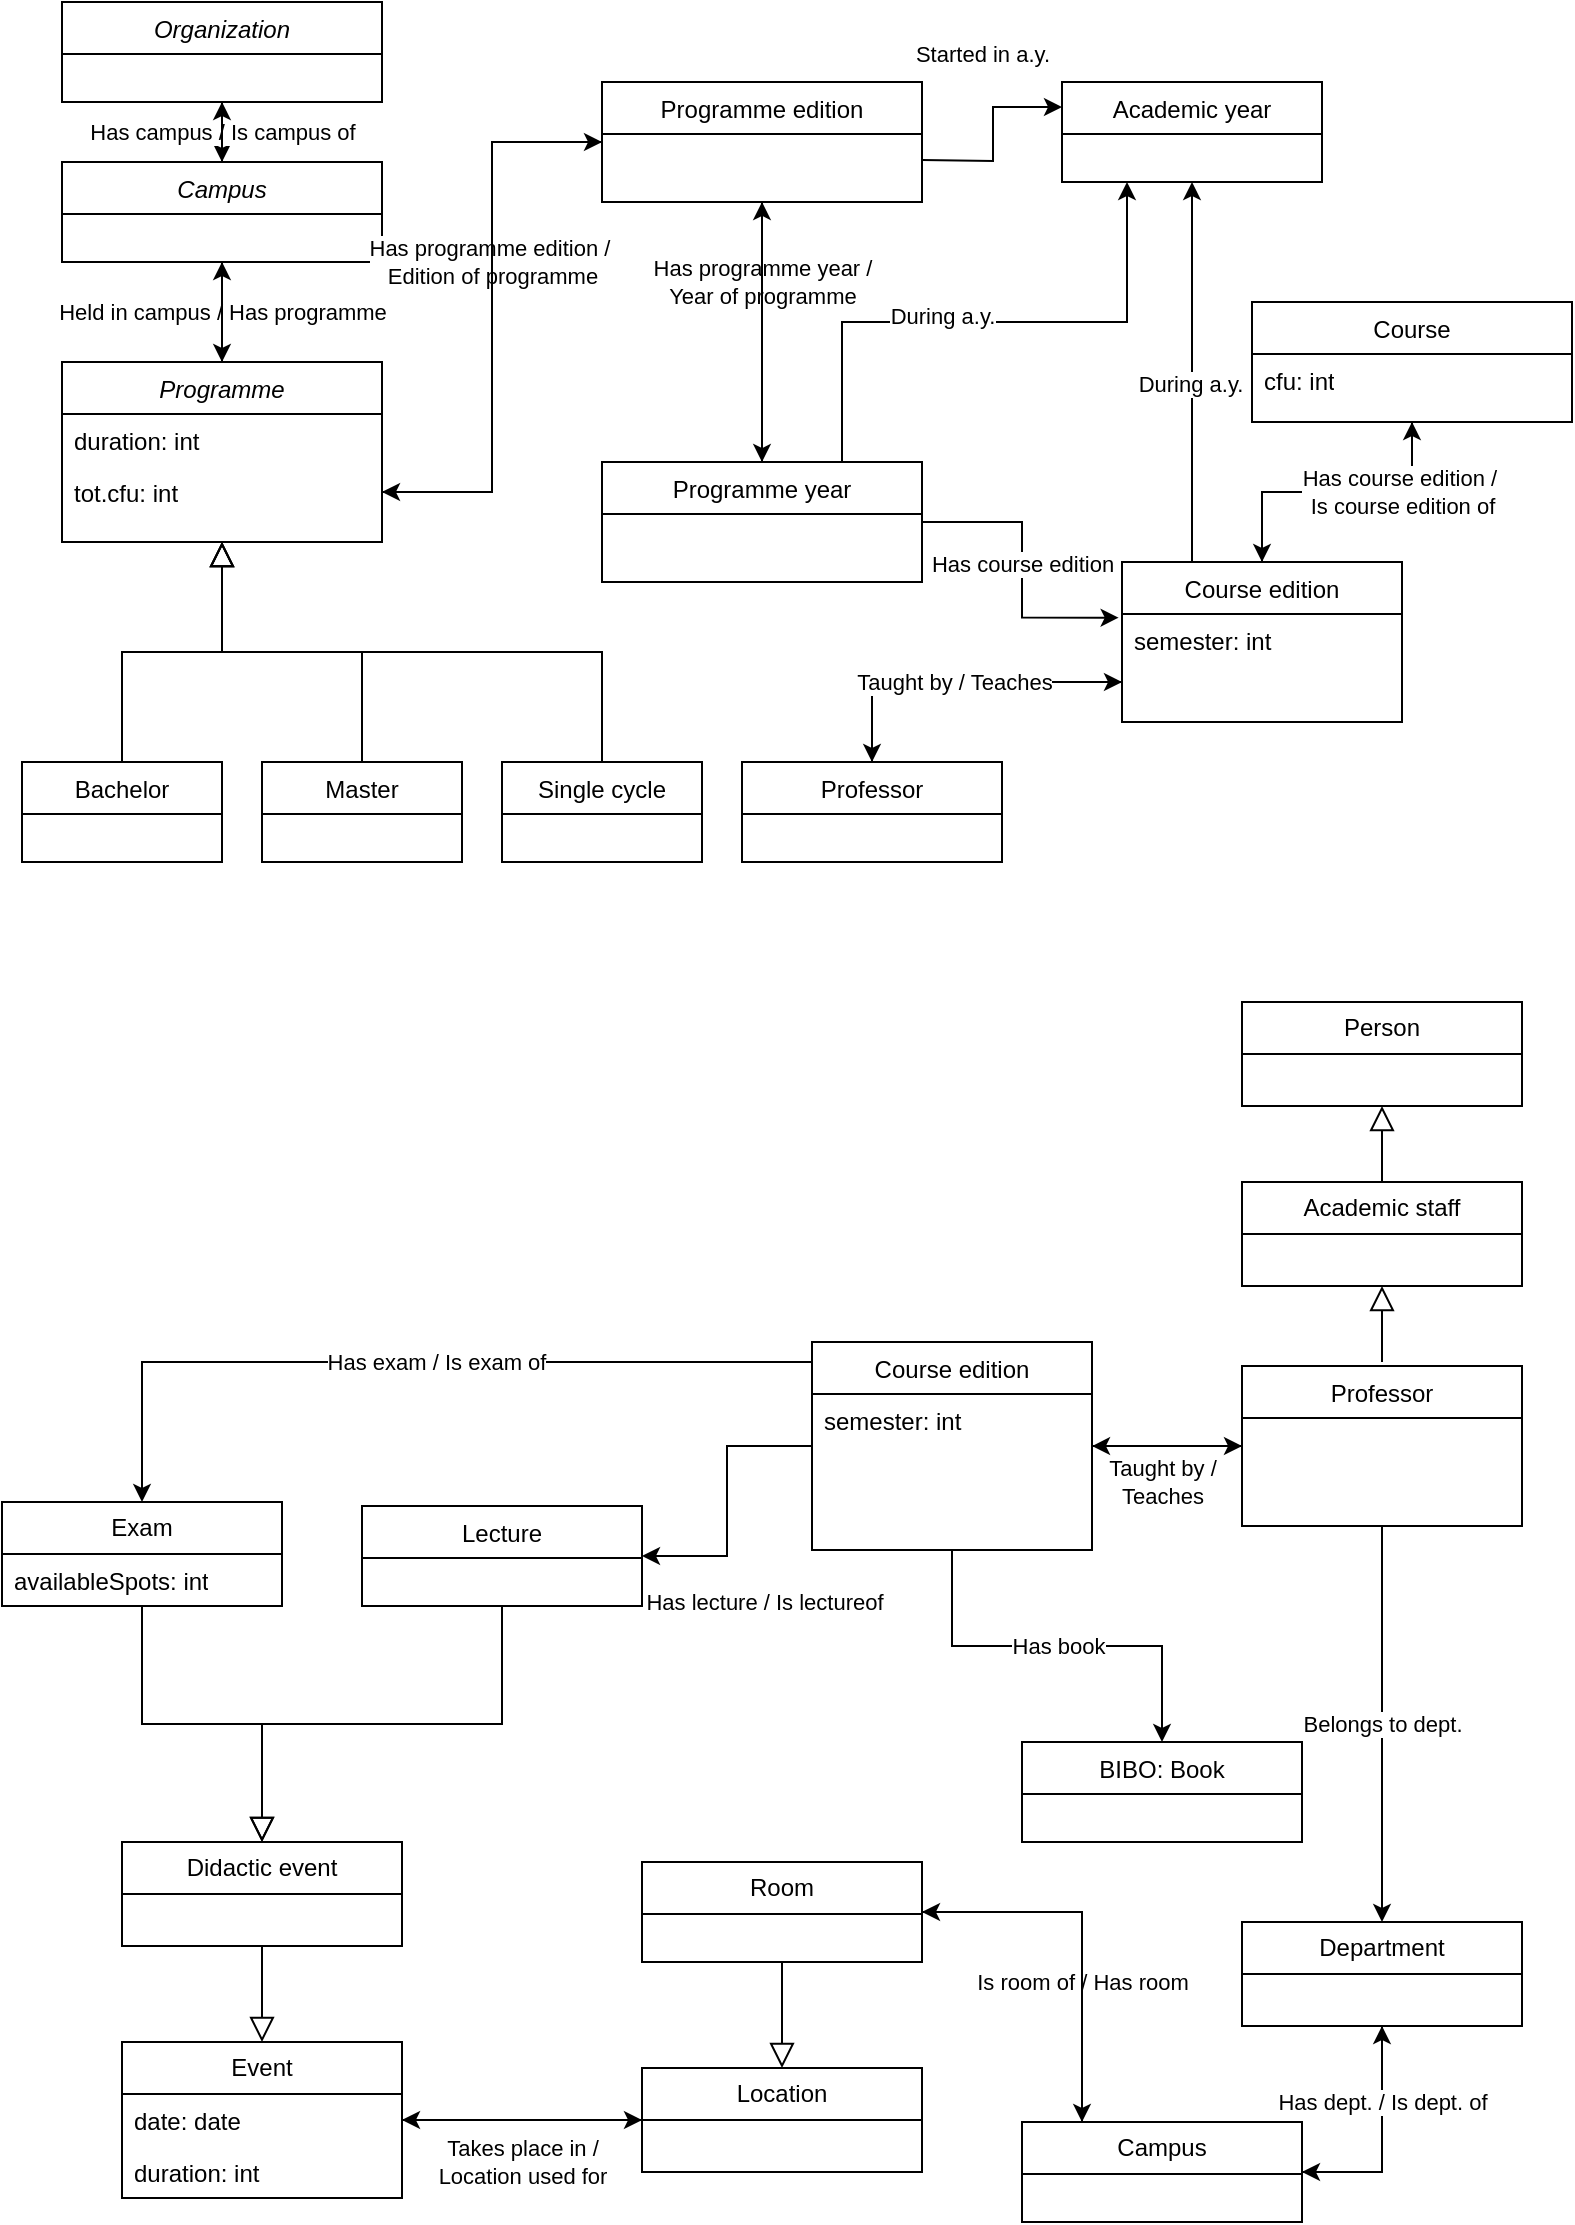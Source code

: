 <mxfile version="21.6.1" type="device">
  <diagram id="C5RBs43oDa-KdzZeNtuy" name="Page-1">
    <mxGraphModel dx="1195" dy="703" grid="1" gridSize="10" guides="1" tooltips="1" connect="1" arrows="1" fold="1" page="1" pageScale="1" pageWidth="827" pageHeight="1169" math="0" shadow="0">
      <root>
        <mxCell id="WIyWlLk6GJQsqaUBKTNV-0" />
        <mxCell id="WIyWlLk6GJQsqaUBKTNV-1" parent="WIyWlLk6GJQsqaUBKTNV-0" />
        <mxCell id="c99zmzuJhxMTpb-uhjpO-42" value="Held in campus / Has programme" style="edgeStyle=orthogonalEdgeStyle;rounded=0;orthogonalLoop=1;jettySize=auto;html=1;exitX=0.5;exitY=0;exitDx=0;exitDy=0;entryX=0.5;entryY=1;entryDx=0;entryDy=0;" parent="WIyWlLk6GJQsqaUBKTNV-1" source="zkfFHV4jXpPFQw0GAbJ--0" target="c99zmzuJhxMTpb-uhjpO-10" edge="1">
          <mxGeometry relative="1" as="geometry" />
        </mxCell>
        <mxCell id="zkfFHV4jXpPFQw0GAbJ--0" value="Programme" style="swimlane;fontStyle=2;align=center;verticalAlign=top;childLayout=stackLayout;horizontal=1;startSize=26;horizontalStack=0;resizeParent=1;resizeLast=0;collapsible=1;marginBottom=0;rounded=0;shadow=0;strokeWidth=1;" parent="WIyWlLk6GJQsqaUBKTNV-1" vertex="1">
          <mxGeometry x="50" y="200" width="160" height="90" as="geometry">
            <mxRectangle x="230" y="140" width="160" height="26" as="alternateBounds" />
          </mxGeometry>
        </mxCell>
        <mxCell id="zkfFHV4jXpPFQw0GAbJ--1" value="duration: int" style="text;align=left;verticalAlign=top;spacingLeft=4;spacingRight=4;overflow=hidden;rotatable=0;points=[[0,0.5],[1,0.5]];portConstraint=eastwest;" parent="zkfFHV4jXpPFQw0GAbJ--0" vertex="1">
          <mxGeometry y="26" width="160" height="26" as="geometry" />
        </mxCell>
        <mxCell id="zkfFHV4jXpPFQw0GAbJ--2" value="tot.cfu: int" style="text;align=left;verticalAlign=top;spacingLeft=4;spacingRight=4;overflow=hidden;rotatable=0;points=[[0,0.5],[1,0.5]];portConstraint=eastwest;rounded=0;shadow=0;html=0;" parent="zkfFHV4jXpPFQw0GAbJ--0" vertex="1">
          <mxGeometry y="52" width="160" height="26" as="geometry" />
        </mxCell>
        <mxCell id="zkfFHV4jXpPFQw0GAbJ--6" value="Bachelor" style="swimlane;fontStyle=0;align=center;verticalAlign=top;childLayout=stackLayout;horizontal=1;startSize=26;horizontalStack=0;resizeParent=1;resizeLast=0;collapsible=1;marginBottom=0;rounded=0;shadow=0;strokeWidth=1;" parent="WIyWlLk6GJQsqaUBKTNV-1" vertex="1">
          <mxGeometry x="30" y="400" width="100" height="50" as="geometry">
            <mxRectangle x="130" y="380" width="160" height="26" as="alternateBounds" />
          </mxGeometry>
        </mxCell>
        <mxCell id="zkfFHV4jXpPFQw0GAbJ--12" value="" style="endArrow=block;endSize=10;endFill=0;shadow=0;strokeWidth=1;rounded=0;edgeStyle=elbowEdgeStyle;elbow=vertical;" parent="WIyWlLk6GJQsqaUBKTNV-1" source="zkfFHV4jXpPFQw0GAbJ--6" target="zkfFHV4jXpPFQw0GAbJ--0" edge="1">
          <mxGeometry width="160" relative="1" as="geometry">
            <mxPoint x="130" y="313" as="sourcePoint" />
            <mxPoint x="130" y="313" as="targetPoint" />
          </mxGeometry>
        </mxCell>
        <mxCell id="zkfFHV4jXpPFQw0GAbJ--13" value="Master" style="swimlane;fontStyle=0;align=center;verticalAlign=top;childLayout=stackLayout;horizontal=1;startSize=26;horizontalStack=0;resizeParent=1;resizeLast=0;collapsible=1;marginBottom=0;rounded=0;shadow=0;strokeWidth=1;" parent="WIyWlLk6GJQsqaUBKTNV-1" vertex="1">
          <mxGeometry x="150" y="400" width="100" height="50" as="geometry">
            <mxRectangle x="340" y="380" width="170" height="26" as="alternateBounds" />
          </mxGeometry>
        </mxCell>
        <mxCell id="zkfFHV4jXpPFQw0GAbJ--16" value="" style="endArrow=block;endSize=10;endFill=0;shadow=0;strokeWidth=1;rounded=0;edgeStyle=elbowEdgeStyle;elbow=vertical;" parent="WIyWlLk6GJQsqaUBKTNV-1" source="zkfFHV4jXpPFQw0GAbJ--13" target="zkfFHV4jXpPFQw0GAbJ--0" edge="1">
          <mxGeometry width="160" relative="1" as="geometry">
            <mxPoint x="140" y="483" as="sourcePoint" />
            <mxPoint x="240" y="381" as="targetPoint" />
          </mxGeometry>
        </mxCell>
        <mxCell id="c99zmzuJhxMTpb-uhjpO-16" value="Has programme year / &lt;br&gt;Year of programme" style="edgeStyle=orthogonalEdgeStyle;rounded=0;orthogonalLoop=1;jettySize=auto;html=1;" parent="WIyWlLk6GJQsqaUBKTNV-1" source="zkfFHV4jXpPFQw0GAbJ--17" target="c99zmzuJhxMTpb-uhjpO-15" edge="1">
          <mxGeometry x="-0.385" relative="1" as="geometry">
            <mxPoint as="offset" />
          </mxGeometry>
        </mxCell>
        <mxCell id="zkfFHV4jXpPFQw0GAbJ--17" value="Programme edition" style="swimlane;fontStyle=0;align=center;verticalAlign=top;childLayout=stackLayout;horizontal=1;startSize=26;horizontalStack=0;resizeParent=1;resizeLast=0;collapsible=1;marginBottom=0;rounded=0;shadow=0;strokeWidth=1;" parent="WIyWlLk6GJQsqaUBKTNV-1" vertex="1">
          <mxGeometry x="320" y="60" width="160" height="60" as="geometry">
            <mxRectangle x="550" y="140" width="160" height="26" as="alternateBounds" />
          </mxGeometry>
        </mxCell>
        <mxCell id="c99zmzuJhxMTpb-uhjpO-1" value="Single cycle" style="swimlane;fontStyle=0;align=center;verticalAlign=top;childLayout=stackLayout;horizontal=1;startSize=26;horizontalStack=0;resizeParent=1;resizeLast=0;collapsible=1;marginBottom=0;rounded=0;shadow=0;strokeWidth=1;" parent="WIyWlLk6GJQsqaUBKTNV-1" vertex="1">
          <mxGeometry x="270" y="400" width="100" height="50" as="geometry">
            <mxRectangle x="340" y="380" width="170" height="26" as="alternateBounds" />
          </mxGeometry>
        </mxCell>
        <mxCell id="c99zmzuJhxMTpb-uhjpO-3" value="" style="endArrow=block;endSize=10;endFill=0;shadow=0;strokeWidth=1;rounded=0;edgeStyle=elbowEdgeStyle;elbow=vertical;exitX=0.5;exitY=0;exitDx=0;exitDy=0;" parent="WIyWlLk6GJQsqaUBKTNV-1" source="c99zmzuJhxMTpb-uhjpO-1" target="zkfFHV4jXpPFQw0GAbJ--0" edge="1">
          <mxGeometry width="160" relative="1" as="geometry">
            <mxPoint x="70" y="480" as="sourcePoint" />
            <mxPoint x="240" y="378" as="targetPoint" />
          </mxGeometry>
        </mxCell>
        <mxCell id="c99zmzuJhxMTpb-uhjpO-11" value="Has campus /&amp;nbsp;Is campus of" style="edgeStyle=orthogonalEdgeStyle;rounded=0;orthogonalLoop=1;jettySize=auto;html=1;" parent="WIyWlLk6GJQsqaUBKTNV-1" source="c99zmzuJhxMTpb-uhjpO-4" target="c99zmzuJhxMTpb-uhjpO-10" edge="1">
          <mxGeometry relative="1" as="geometry" />
        </mxCell>
        <mxCell id="c99zmzuJhxMTpb-uhjpO-4" value="Organization" style="swimlane;fontStyle=2;align=center;verticalAlign=top;childLayout=stackLayout;horizontal=1;startSize=26;horizontalStack=0;resizeParent=1;resizeLast=0;collapsible=1;marginBottom=0;rounded=0;shadow=0;strokeWidth=1;" parent="WIyWlLk6GJQsqaUBKTNV-1" vertex="1">
          <mxGeometry x="50" y="20" width="160" height="50" as="geometry">
            <mxRectangle x="230" y="140" width="160" height="26" as="alternateBounds" />
          </mxGeometry>
        </mxCell>
        <mxCell id="5jkz7zyixTyrINg051yK-0" style="edgeStyle=orthogonalEdgeStyle;rounded=0;orthogonalLoop=1;jettySize=auto;html=1;exitX=0.5;exitY=1;exitDx=0;exitDy=0;entryX=0.5;entryY=0;entryDx=0;entryDy=0;" edge="1" parent="WIyWlLk6GJQsqaUBKTNV-1" source="c99zmzuJhxMTpb-uhjpO-10" target="zkfFHV4jXpPFQw0GAbJ--0">
          <mxGeometry relative="1" as="geometry" />
        </mxCell>
        <mxCell id="5jkz7zyixTyrINg051yK-1" style="edgeStyle=orthogonalEdgeStyle;rounded=0;orthogonalLoop=1;jettySize=auto;html=1;exitX=0.5;exitY=0;exitDx=0;exitDy=0;entryX=0.5;entryY=1;entryDx=0;entryDy=0;" edge="1" parent="WIyWlLk6GJQsqaUBKTNV-1" source="c99zmzuJhxMTpb-uhjpO-10" target="c99zmzuJhxMTpb-uhjpO-4">
          <mxGeometry relative="1" as="geometry" />
        </mxCell>
        <mxCell id="c99zmzuJhxMTpb-uhjpO-10" value="Campus" style="swimlane;fontStyle=2;align=center;verticalAlign=top;childLayout=stackLayout;horizontal=1;startSize=26;horizontalStack=0;resizeParent=1;resizeLast=0;collapsible=1;marginBottom=0;rounded=0;shadow=0;strokeWidth=1;" parent="WIyWlLk6GJQsqaUBKTNV-1" vertex="1">
          <mxGeometry x="50" y="100" width="160" height="50" as="geometry">
            <mxRectangle x="230" y="140" width="160" height="26" as="alternateBounds" />
          </mxGeometry>
        </mxCell>
        <mxCell id="c99zmzuJhxMTpb-uhjpO-14" value="Has programme edition /&amp;nbsp;&lt;br&gt;Edition of programme" style="edgeStyle=orthogonalEdgeStyle;rounded=0;orthogonalLoop=1;jettySize=auto;html=1;exitX=1;exitY=0.5;exitDx=0;exitDy=0;entryX=0;entryY=0.5;entryDx=0;entryDy=0;" parent="WIyWlLk6GJQsqaUBKTNV-1" source="zkfFHV4jXpPFQw0GAbJ--2" target="zkfFHV4jXpPFQw0GAbJ--17" edge="1">
          <mxGeometry x="0.193" relative="1" as="geometry">
            <mxPoint as="offset" />
          </mxGeometry>
        </mxCell>
        <mxCell id="5jkz7zyixTyrINg051yK-8" style="edgeStyle=orthogonalEdgeStyle;rounded=0;orthogonalLoop=1;jettySize=auto;html=1;exitX=1;exitY=0.5;exitDx=0;exitDy=0;entryX=-0.012;entryY=0.061;entryDx=0;entryDy=0;entryPerimeter=0;" edge="1" parent="WIyWlLk6GJQsqaUBKTNV-1" source="c99zmzuJhxMTpb-uhjpO-15" target="c99zmzuJhxMTpb-uhjpO-26">
          <mxGeometry relative="1" as="geometry" />
        </mxCell>
        <mxCell id="5jkz7zyixTyrINg051yK-9" value="Has course edition" style="edgeLabel;html=1;align=center;verticalAlign=middle;resizable=0;points=[];" vertex="1" connectable="0" parent="5jkz7zyixTyrINg051yK-8">
          <mxGeometry x="-0.026" relative="1" as="geometry">
            <mxPoint as="offset" />
          </mxGeometry>
        </mxCell>
        <mxCell id="5jkz7zyixTyrINg051yK-14" style="edgeStyle=orthogonalEdgeStyle;rounded=0;orthogonalLoop=1;jettySize=auto;html=1;exitX=0.75;exitY=0;exitDx=0;exitDy=0;entryX=0.25;entryY=1;entryDx=0;entryDy=0;" edge="1" parent="WIyWlLk6GJQsqaUBKTNV-1" source="c99zmzuJhxMTpb-uhjpO-15" target="5jkz7zyixTyrINg051yK-2">
          <mxGeometry relative="1" as="geometry" />
        </mxCell>
        <mxCell id="5jkz7zyixTyrINg051yK-15" value="During a.y." style="edgeLabel;html=1;align=center;verticalAlign=middle;resizable=0;points=[];" vertex="1" connectable="0" parent="5jkz7zyixTyrINg051yK-14">
          <mxGeometry x="-0.15" y="3" relative="1" as="geometry">
            <mxPoint as="offset" />
          </mxGeometry>
        </mxCell>
        <mxCell id="5jkz7zyixTyrINg051yK-20" style="edgeStyle=orthogonalEdgeStyle;rounded=0;orthogonalLoop=1;jettySize=auto;html=1;exitX=0.5;exitY=0;exitDx=0;exitDy=0;entryX=0.5;entryY=1;entryDx=0;entryDy=0;" edge="1" parent="WIyWlLk6GJQsqaUBKTNV-1" source="c99zmzuJhxMTpb-uhjpO-15" target="zkfFHV4jXpPFQw0GAbJ--17">
          <mxGeometry relative="1" as="geometry" />
        </mxCell>
        <mxCell id="c99zmzuJhxMTpb-uhjpO-15" value="Programme year" style="swimlane;fontStyle=0;align=center;verticalAlign=top;childLayout=stackLayout;horizontal=1;startSize=26;horizontalStack=0;resizeParent=1;resizeLast=0;collapsible=1;marginBottom=0;rounded=0;shadow=0;strokeWidth=1;" parent="WIyWlLk6GJQsqaUBKTNV-1" vertex="1">
          <mxGeometry x="320" y="250" width="160" height="60" as="geometry">
            <mxRectangle x="550" y="140" width="160" height="26" as="alternateBounds" />
          </mxGeometry>
        </mxCell>
        <mxCell id="5jkz7zyixTyrINg051yK-23" style="edgeStyle=orthogonalEdgeStyle;rounded=0;orthogonalLoop=1;jettySize=auto;html=1;exitX=0.5;exitY=1;exitDx=0;exitDy=0;entryX=0.5;entryY=0;entryDx=0;entryDy=0;" edge="1" parent="WIyWlLk6GJQsqaUBKTNV-1" source="c99zmzuJhxMTpb-uhjpO-17" target="c99zmzuJhxMTpb-uhjpO-23">
          <mxGeometry relative="1" as="geometry" />
        </mxCell>
        <mxCell id="c99zmzuJhxMTpb-uhjpO-17" value="Course" style="swimlane;fontStyle=0;align=center;verticalAlign=top;childLayout=stackLayout;horizontal=1;startSize=26;horizontalStack=0;resizeParent=1;resizeLast=0;collapsible=1;marginBottom=0;rounded=0;shadow=0;strokeWidth=1;" parent="WIyWlLk6GJQsqaUBKTNV-1" vertex="1">
          <mxGeometry x="645" y="170" width="160" height="60" as="geometry">
            <mxRectangle x="550" y="140" width="160" height="26" as="alternateBounds" />
          </mxGeometry>
        </mxCell>
        <mxCell id="c99zmzuJhxMTpb-uhjpO-21" value="cfu: int" style="text;strokeColor=none;fillColor=none;align=left;verticalAlign=top;spacingLeft=4;spacingRight=4;overflow=hidden;rotatable=0;points=[[0,0.5],[1,0.5]];portConstraint=eastwest;whiteSpace=wrap;html=1;" parent="c99zmzuJhxMTpb-uhjpO-17" vertex="1">
          <mxGeometry y="26" width="160" height="24" as="geometry" />
        </mxCell>
        <mxCell id="5jkz7zyixTyrINg051yK-12" style="edgeStyle=orthogonalEdgeStyle;rounded=0;orthogonalLoop=1;jettySize=auto;html=1;exitX=0.25;exitY=0;exitDx=0;exitDy=0;entryX=0.5;entryY=1;entryDx=0;entryDy=0;" edge="1" parent="WIyWlLk6GJQsqaUBKTNV-1" source="c99zmzuJhxMTpb-uhjpO-23" target="5jkz7zyixTyrINg051yK-2">
          <mxGeometry relative="1" as="geometry" />
        </mxCell>
        <mxCell id="5jkz7zyixTyrINg051yK-18" value="During a.y." style="edgeLabel;html=1;align=center;verticalAlign=middle;resizable=0;points=[];" vertex="1" connectable="0" parent="5jkz7zyixTyrINg051yK-12">
          <mxGeometry x="-0.065" y="1" relative="1" as="geometry">
            <mxPoint as="offset" />
          </mxGeometry>
        </mxCell>
        <mxCell id="5jkz7zyixTyrINg051yK-19" style="edgeStyle=orthogonalEdgeStyle;rounded=0;orthogonalLoop=1;jettySize=auto;html=1;exitX=0;exitY=0.75;exitDx=0;exitDy=0;entryX=0.5;entryY=0;entryDx=0;entryDy=0;" edge="1" parent="WIyWlLk6GJQsqaUBKTNV-1" source="c99zmzuJhxMTpb-uhjpO-23" target="c99zmzuJhxMTpb-uhjpO-33">
          <mxGeometry relative="1" as="geometry" />
        </mxCell>
        <mxCell id="5jkz7zyixTyrINg051yK-22" style="edgeStyle=orthogonalEdgeStyle;rounded=0;orthogonalLoop=1;jettySize=auto;html=1;exitX=0.5;exitY=0;exitDx=0;exitDy=0;" edge="1" parent="WIyWlLk6GJQsqaUBKTNV-1" source="c99zmzuJhxMTpb-uhjpO-23" target="c99zmzuJhxMTpb-uhjpO-17">
          <mxGeometry relative="1" as="geometry" />
        </mxCell>
        <mxCell id="5jkz7zyixTyrINg051yK-24" value="Has course edition /&amp;nbsp;&lt;br style=&quot;border-color: var(--border-color);&quot;&gt;Is course edition of" style="edgeLabel;html=1;align=center;verticalAlign=middle;resizable=0;points=[];" vertex="1" connectable="0" parent="5jkz7zyixTyrINg051yK-22">
          <mxGeometry x="0.046" relative="1" as="geometry">
            <mxPoint x="29" as="offset" />
          </mxGeometry>
        </mxCell>
        <mxCell id="c99zmzuJhxMTpb-uhjpO-23" value="Course edition" style="swimlane;fontStyle=0;align=center;verticalAlign=top;childLayout=stackLayout;horizontal=1;startSize=26;horizontalStack=0;resizeParent=1;resizeLast=0;collapsible=1;marginBottom=0;rounded=0;shadow=0;strokeWidth=1;" parent="WIyWlLk6GJQsqaUBKTNV-1" vertex="1">
          <mxGeometry x="580" y="300" width="140" height="80" as="geometry">
            <mxRectangle x="550" y="140" width="160" height="26" as="alternateBounds" />
          </mxGeometry>
        </mxCell>
        <mxCell id="c99zmzuJhxMTpb-uhjpO-26" value="semester: int" style="text;strokeColor=none;fillColor=none;align=left;verticalAlign=top;spacingLeft=4;spacingRight=4;overflow=hidden;rotatable=0;points=[[0,0.5],[1,0.5]];portConstraint=eastwest;whiteSpace=wrap;html=1;" parent="c99zmzuJhxMTpb-uhjpO-23" vertex="1">
          <mxGeometry y="26" width="140" height="30" as="geometry" />
        </mxCell>
        <mxCell id="5jkz7zyixTyrINg051yK-10" style="edgeStyle=orthogonalEdgeStyle;rounded=0;orthogonalLoop=1;jettySize=auto;html=1;exitX=0.5;exitY=0;exitDx=0;exitDy=0;entryX=0;entryY=0.75;entryDx=0;entryDy=0;" edge="1" parent="WIyWlLk6GJQsqaUBKTNV-1" source="c99zmzuJhxMTpb-uhjpO-33" target="c99zmzuJhxMTpb-uhjpO-23">
          <mxGeometry relative="1" as="geometry" />
        </mxCell>
        <mxCell id="5jkz7zyixTyrINg051yK-11" value="Taught by / Teaches" style="edgeLabel;html=1;align=center;verticalAlign=middle;resizable=0;points=[];" vertex="1" connectable="0" parent="5jkz7zyixTyrINg051yK-10">
          <mxGeometry x="-0.02" y="1" relative="1" as="geometry">
            <mxPoint y="1" as="offset" />
          </mxGeometry>
        </mxCell>
        <mxCell id="c99zmzuJhxMTpb-uhjpO-33" value="Professor" style="swimlane;fontStyle=0;align=center;verticalAlign=top;childLayout=stackLayout;horizontal=1;startSize=26;horizontalStack=0;resizeParent=1;resizeLast=0;collapsible=1;marginBottom=0;rounded=0;shadow=0;strokeWidth=1;" parent="WIyWlLk6GJQsqaUBKTNV-1" vertex="1">
          <mxGeometry x="390" y="400" width="130" height="50" as="geometry">
            <mxRectangle x="550" y="140" width="160" height="26" as="alternateBounds" />
          </mxGeometry>
        </mxCell>
        <mxCell id="c99zmzuJhxMTpb-uhjpO-50" value="Taught by / &lt;br&gt;Teaches" style="edgeStyle=orthogonalEdgeStyle;rounded=0;orthogonalLoop=1;jettySize=auto;html=1;" parent="WIyWlLk6GJQsqaUBKTNV-1" source="c99zmzuJhxMTpb-uhjpO-44" target="c99zmzuJhxMTpb-uhjpO-47" edge="1">
          <mxGeometry x="-0.067" y="-18" relative="1" as="geometry">
            <mxPoint as="offset" />
          </mxGeometry>
        </mxCell>
        <mxCell id="c99zmzuJhxMTpb-uhjpO-56" value="Has lecture / Is lectureof" style="edgeStyle=orthogonalEdgeStyle;rounded=0;orthogonalLoop=1;jettySize=auto;html=1;" parent="WIyWlLk6GJQsqaUBKTNV-1" source="c99zmzuJhxMTpb-uhjpO-44" target="c99zmzuJhxMTpb-uhjpO-52" edge="1">
          <mxGeometry x="0.393" y="29" relative="1" as="geometry">
            <mxPoint x="18" y="-6" as="offset" />
          </mxGeometry>
        </mxCell>
        <mxCell id="c99zmzuJhxMTpb-uhjpO-88" value="Has book" style="edgeStyle=orthogonalEdgeStyle;rounded=0;orthogonalLoop=1;jettySize=auto;html=1;" parent="WIyWlLk6GJQsqaUBKTNV-1" source="c99zmzuJhxMTpb-uhjpO-44" target="c99zmzuJhxMTpb-uhjpO-85" edge="1">
          <mxGeometry relative="1" as="geometry" />
        </mxCell>
        <mxCell id="c99zmzuJhxMTpb-uhjpO-44" value="Course edition" style="swimlane;fontStyle=0;align=center;verticalAlign=top;childLayout=stackLayout;horizontal=1;startSize=26;horizontalStack=0;resizeParent=1;resizeLast=0;collapsible=1;marginBottom=0;rounded=0;shadow=0;strokeWidth=1;" parent="WIyWlLk6GJQsqaUBKTNV-1" vertex="1">
          <mxGeometry x="425" y="690" width="140" height="104" as="geometry">
            <mxRectangle x="550" y="140" width="160" height="26" as="alternateBounds" />
          </mxGeometry>
        </mxCell>
        <mxCell id="c99zmzuJhxMTpb-uhjpO-46" value="semester: int" style="text;strokeColor=none;fillColor=none;align=left;verticalAlign=top;spacingLeft=4;spacingRight=4;overflow=hidden;rotatable=0;points=[[0,0.5],[1,0.5]];portConstraint=eastwest;whiteSpace=wrap;html=1;" parent="c99zmzuJhxMTpb-uhjpO-44" vertex="1">
          <mxGeometry y="26" width="140" height="30" as="geometry" />
        </mxCell>
        <mxCell id="c99zmzuJhxMTpb-uhjpO-100" value="Belongs to dept." style="edgeStyle=orthogonalEdgeStyle;rounded=0;orthogonalLoop=1;jettySize=auto;html=1;exitX=0.5;exitY=1;exitDx=0;exitDy=0;entryX=0.5;entryY=0;entryDx=0;entryDy=0;" parent="WIyWlLk6GJQsqaUBKTNV-1" source="c99zmzuJhxMTpb-uhjpO-47" target="c99zmzuJhxMTpb-uhjpO-96" edge="1">
          <mxGeometry relative="1" as="geometry">
            <mxPoint x="495.94" y="576.004" as="targetPoint" />
            <Array as="points" />
          </mxGeometry>
        </mxCell>
        <mxCell id="5jkz7zyixTyrINg051yK-30" style="edgeStyle=orthogonalEdgeStyle;rounded=0;orthogonalLoop=1;jettySize=auto;html=1;exitX=0;exitY=0.5;exitDx=0;exitDy=0;entryX=1;entryY=0.867;entryDx=0;entryDy=0;entryPerimeter=0;" edge="1" parent="WIyWlLk6GJQsqaUBKTNV-1" source="c99zmzuJhxMTpb-uhjpO-47" target="c99zmzuJhxMTpb-uhjpO-46">
          <mxGeometry relative="1" as="geometry" />
        </mxCell>
        <mxCell id="c99zmzuJhxMTpb-uhjpO-47" value="Professor" style="swimlane;fontStyle=0;align=center;verticalAlign=top;childLayout=stackLayout;horizontal=1;startSize=26;horizontalStack=0;resizeParent=1;resizeLast=0;collapsible=1;marginBottom=0;rounded=0;shadow=0;strokeWidth=1;" parent="WIyWlLk6GJQsqaUBKTNV-1" vertex="1">
          <mxGeometry x="640" y="702" width="140" height="80" as="geometry">
            <mxRectangle x="550" y="140" width="160" height="26" as="alternateBounds" />
          </mxGeometry>
        </mxCell>
        <mxCell id="c99zmzuJhxMTpb-uhjpO-52" value="Lecture" style="swimlane;fontStyle=0;align=center;verticalAlign=top;childLayout=stackLayout;horizontal=1;startSize=26;horizontalStack=0;resizeParent=1;resizeLast=0;collapsible=1;marginBottom=0;rounded=0;shadow=0;strokeWidth=1;" parent="WIyWlLk6GJQsqaUBKTNV-1" vertex="1">
          <mxGeometry x="200" y="772" width="140" height="50" as="geometry">
            <mxRectangle x="550" y="140" width="160" height="26" as="alternateBounds" />
          </mxGeometry>
        </mxCell>
        <mxCell id="c99zmzuJhxMTpb-uhjpO-57" value="Exam" style="swimlane;fontStyle=0;childLayout=stackLayout;horizontal=1;startSize=26;fillColor=none;horizontalStack=0;resizeParent=1;resizeParentMax=0;resizeLast=0;collapsible=1;marginBottom=0;whiteSpace=wrap;html=1;" parent="WIyWlLk6GJQsqaUBKTNV-1" vertex="1">
          <mxGeometry x="20" y="770" width="140" height="52" as="geometry" />
        </mxCell>
        <mxCell id="c99zmzuJhxMTpb-uhjpO-58" value="availableSpots: int" style="text;strokeColor=none;fillColor=none;align=left;verticalAlign=top;spacingLeft=4;spacingRight=4;overflow=hidden;rotatable=0;points=[[0,0.5],[1,0.5]];portConstraint=eastwest;whiteSpace=wrap;html=1;" parent="c99zmzuJhxMTpb-uhjpO-57" vertex="1">
          <mxGeometry y="26" width="140" height="26" as="geometry" />
        </mxCell>
        <mxCell id="c99zmzuJhxMTpb-uhjpO-64" value="" style="endArrow=block;endSize=10;endFill=0;shadow=0;strokeWidth=1;rounded=0;edgeStyle=elbowEdgeStyle;elbow=vertical;exitX=0.5;exitY=1;exitDx=0;exitDy=0;entryX=0.5;entryY=0;entryDx=0;entryDy=0;" parent="WIyWlLk6GJQsqaUBKTNV-1" source="c99zmzuJhxMTpb-uhjpO-52" target="c99zmzuJhxMTpb-uhjpO-65" edge="1">
          <mxGeometry width="160" relative="1" as="geometry">
            <mxPoint x="210" y="895" as="sourcePoint" />
            <mxPoint x="240" y="965" as="targetPoint" />
          </mxGeometry>
        </mxCell>
        <mxCell id="c99zmzuJhxMTpb-uhjpO-65" value="Didactic event" style="swimlane;fontStyle=0;childLayout=stackLayout;horizontal=1;startSize=26;fillColor=none;horizontalStack=0;resizeParent=1;resizeParentMax=0;resizeLast=0;collapsible=1;marginBottom=0;whiteSpace=wrap;html=1;" parent="WIyWlLk6GJQsqaUBKTNV-1" vertex="1">
          <mxGeometry x="80" y="940" width="140" height="52" as="geometry" />
        </mxCell>
        <mxCell id="c99zmzuJhxMTpb-uhjpO-69" value="" style="endArrow=block;endSize=10;endFill=0;shadow=0;strokeWidth=1;rounded=0;edgeStyle=elbowEdgeStyle;elbow=vertical;exitX=0.5;exitY=1;exitDx=0;exitDy=0;entryX=0.5;entryY=0;entryDx=0;entryDy=0;" parent="WIyWlLk6GJQsqaUBKTNV-1" source="c99zmzuJhxMTpb-uhjpO-57" target="c99zmzuJhxMTpb-uhjpO-65" edge="1">
          <mxGeometry width="160" relative="1" as="geometry">
            <mxPoint x="200" y="895" as="sourcePoint" />
            <mxPoint x="290" y="945" as="targetPoint" />
          </mxGeometry>
        </mxCell>
        <mxCell id="c99zmzuJhxMTpb-uhjpO-70" value="Has exam / Is exam of" style="edgeStyle=orthogonalEdgeStyle;rounded=0;orthogonalLoop=1;jettySize=auto;html=1;exitX=0;exitY=0.5;exitDx=0;exitDy=0;entryX=0.5;entryY=0;entryDx=0;entryDy=0;" parent="WIyWlLk6GJQsqaUBKTNV-1" target="c99zmzuJhxMTpb-uhjpO-57" edge="1">
          <mxGeometry relative="1" as="geometry">
            <Array as="points">
              <mxPoint x="425" y="700" />
              <mxPoint x="90" y="700" />
            </Array>
            <mxPoint x="425" y="728" as="sourcePoint" />
          </mxGeometry>
        </mxCell>
        <mxCell id="c99zmzuJhxMTpb-uhjpO-80" value="Takes place in / &lt;br&gt;Location used for" style="edgeStyle=orthogonalEdgeStyle;rounded=0;orthogonalLoop=1;jettySize=auto;html=1;" parent="WIyWlLk6GJQsqaUBKTNV-1" source="c99zmzuJhxMTpb-uhjpO-71" target="c99zmzuJhxMTpb-uhjpO-77" edge="1">
          <mxGeometry y="-21" relative="1" as="geometry">
            <mxPoint as="offset" />
          </mxGeometry>
        </mxCell>
        <mxCell id="c99zmzuJhxMTpb-uhjpO-71" value="Event" style="swimlane;fontStyle=0;childLayout=stackLayout;horizontal=1;startSize=26;fillColor=none;horizontalStack=0;resizeParent=1;resizeParentMax=0;resizeLast=0;collapsible=1;marginBottom=0;whiteSpace=wrap;html=1;" parent="WIyWlLk6GJQsqaUBKTNV-1" vertex="1">
          <mxGeometry x="80" y="1040" width="140" height="78" as="geometry" />
        </mxCell>
        <mxCell id="c99zmzuJhxMTpb-uhjpO-72" value="date: date" style="text;strokeColor=none;fillColor=none;align=left;verticalAlign=top;spacingLeft=4;spacingRight=4;overflow=hidden;rotatable=0;points=[[0,0.5],[1,0.5]];portConstraint=eastwest;whiteSpace=wrap;html=1;" parent="c99zmzuJhxMTpb-uhjpO-71" vertex="1">
          <mxGeometry y="26" width="140" height="26" as="geometry" />
        </mxCell>
        <mxCell id="c99zmzuJhxMTpb-uhjpO-73" value="duration: int" style="text;strokeColor=none;fillColor=none;align=left;verticalAlign=top;spacingLeft=4;spacingRight=4;overflow=hidden;rotatable=0;points=[[0,0.5],[1,0.5]];portConstraint=eastwest;whiteSpace=wrap;html=1;" parent="c99zmzuJhxMTpb-uhjpO-71" vertex="1">
          <mxGeometry y="52" width="140" height="26" as="geometry" />
        </mxCell>
        <mxCell id="c99zmzuJhxMTpb-uhjpO-75" value="" style="endArrow=block;endSize=10;endFill=0;shadow=0;strokeWidth=1;rounded=0;edgeStyle=elbowEdgeStyle;elbow=vertical;exitX=0.5;exitY=1;exitDx=0;exitDy=0;entryX=0.5;entryY=0;entryDx=0;entryDy=0;" parent="WIyWlLk6GJQsqaUBKTNV-1" source="c99zmzuJhxMTpb-uhjpO-65" target="c99zmzuJhxMTpb-uhjpO-71" edge="1">
          <mxGeometry width="160" relative="1" as="geometry">
            <mxPoint x="370" y="955" as="sourcePoint" />
            <mxPoint x="470" y="1078" as="targetPoint" />
          </mxGeometry>
        </mxCell>
        <mxCell id="5jkz7zyixTyrINg051yK-29" style="edgeStyle=orthogonalEdgeStyle;rounded=0;orthogonalLoop=1;jettySize=auto;html=1;exitX=0;exitY=0.5;exitDx=0;exitDy=0;entryX=1;entryY=0.5;entryDx=0;entryDy=0;" edge="1" parent="WIyWlLk6GJQsqaUBKTNV-1" source="c99zmzuJhxMTpb-uhjpO-77" target="c99zmzuJhxMTpb-uhjpO-72">
          <mxGeometry relative="1" as="geometry" />
        </mxCell>
        <mxCell id="c99zmzuJhxMTpb-uhjpO-77" value="&lt;div&gt;Location&lt;/div&gt;" style="swimlane;fontStyle=0;childLayout=stackLayout;horizontal=1;startSize=26;fillColor=none;horizontalStack=0;resizeParent=1;resizeParentMax=0;resizeLast=0;collapsible=1;marginBottom=0;whiteSpace=wrap;html=1;" parent="WIyWlLk6GJQsqaUBKTNV-1" vertex="1">
          <mxGeometry x="340" y="1053" width="140" height="52" as="geometry" />
        </mxCell>
        <mxCell id="c99zmzuJhxMTpb-uhjpO-104" value="Is room of / Has room" style="edgeStyle=orthogonalEdgeStyle;rounded=0;orthogonalLoop=1;jettySize=auto;html=1;" parent="WIyWlLk6GJQsqaUBKTNV-1" source="c99zmzuJhxMTpb-uhjpO-81" target="c99zmzuJhxMTpb-uhjpO-103" edge="1">
          <mxGeometry x="0.243" relative="1" as="geometry">
            <Array as="points">
              <mxPoint x="560" y="975" />
            </Array>
            <mxPoint as="offset" />
          </mxGeometry>
        </mxCell>
        <mxCell id="c99zmzuJhxMTpb-uhjpO-81" value="Room" style="swimlane;fontStyle=0;childLayout=stackLayout;horizontal=1;startSize=26;fillColor=none;horizontalStack=0;resizeParent=1;resizeParentMax=0;resizeLast=0;collapsible=1;marginBottom=0;whiteSpace=wrap;html=1;" parent="WIyWlLk6GJQsqaUBKTNV-1" vertex="1">
          <mxGeometry x="340" y="950" width="140" height="50" as="geometry" />
        </mxCell>
        <mxCell id="c99zmzuJhxMTpb-uhjpO-84" value="" style="endArrow=block;endSize=10;endFill=0;shadow=0;strokeWidth=1;rounded=0;edgeStyle=elbowEdgeStyle;elbow=vertical;exitX=0.5;exitY=1;exitDx=0;exitDy=0;entryX=0.5;entryY=0;entryDx=0;entryDy=0;" parent="WIyWlLk6GJQsqaUBKTNV-1" source="c99zmzuJhxMTpb-uhjpO-81" target="c99zmzuJhxMTpb-uhjpO-77" edge="1">
          <mxGeometry width="160" relative="1" as="geometry">
            <mxPoint x="180" y="952" as="sourcePoint" />
            <mxPoint x="180" y="1050" as="targetPoint" />
          </mxGeometry>
        </mxCell>
        <mxCell id="c99zmzuJhxMTpb-uhjpO-85" value="BIBO: Book" style="swimlane;fontStyle=0;align=center;verticalAlign=top;childLayout=stackLayout;horizontal=1;startSize=26;horizontalStack=0;resizeParent=1;resizeLast=0;collapsible=1;marginBottom=0;rounded=0;shadow=0;strokeWidth=1;" parent="WIyWlLk6GJQsqaUBKTNV-1" vertex="1">
          <mxGeometry x="530" y="890" width="140" height="50" as="geometry">
            <mxRectangle x="550" y="140" width="160" height="26" as="alternateBounds" />
          </mxGeometry>
        </mxCell>
        <mxCell id="c99zmzuJhxMTpb-uhjpO-89" value="Academic staff" style="swimlane;fontStyle=0;childLayout=stackLayout;horizontal=1;startSize=26;fillColor=none;horizontalStack=0;resizeParent=1;resizeParentMax=0;resizeLast=0;collapsible=1;marginBottom=0;whiteSpace=wrap;html=1;" parent="WIyWlLk6GJQsqaUBKTNV-1" vertex="1">
          <mxGeometry x="640" y="610" width="140" height="52" as="geometry" />
        </mxCell>
        <mxCell id="c99zmzuJhxMTpb-uhjpO-93" value="" style="endArrow=block;endSize=10;endFill=0;shadow=0;strokeWidth=1;rounded=0;edgeStyle=elbowEdgeStyle;elbow=vertical;entryX=0.5;entryY=1;entryDx=0;entryDy=0;" parent="WIyWlLk6GJQsqaUBKTNV-1" target="c99zmzuJhxMTpb-uhjpO-89" edge="1">
          <mxGeometry width="160" relative="1" as="geometry">
            <mxPoint x="710" y="700" as="sourcePoint" />
            <mxPoint x="180" y="1050" as="targetPoint" />
          </mxGeometry>
        </mxCell>
        <mxCell id="c99zmzuJhxMTpb-uhjpO-94" value="Person" style="swimlane;fontStyle=0;childLayout=stackLayout;horizontal=1;startSize=26;fillColor=none;horizontalStack=0;resizeParent=1;resizeParentMax=0;resizeLast=0;collapsible=1;marginBottom=0;whiteSpace=wrap;html=1;" parent="WIyWlLk6GJQsqaUBKTNV-1" vertex="1">
          <mxGeometry x="640" y="520" width="140" height="52" as="geometry" />
        </mxCell>
        <mxCell id="c99zmzuJhxMTpb-uhjpO-95" value="" style="endArrow=block;endSize=10;endFill=0;shadow=0;strokeWidth=1;rounded=0;edgeStyle=elbowEdgeStyle;elbow=vertical;entryX=0.5;entryY=1;entryDx=0;entryDy=0;" parent="WIyWlLk6GJQsqaUBKTNV-1" target="c99zmzuJhxMTpb-uhjpO-94" edge="1">
          <mxGeometry width="160" relative="1" as="geometry">
            <mxPoint x="710" y="610" as="sourcePoint" />
            <mxPoint x="720" y="672" as="targetPoint" />
          </mxGeometry>
        </mxCell>
        <mxCell id="5jkz7zyixTyrINg051yK-27" style="edgeStyle=orthogonalEdgeStyle;rounded=0;orthogonalLoop=1;jettySize=auto;html=1;exitX=0.5;exitY=1;exitDx=0;exitDy=0;entryX=1;entryY=0.5;entryDx=0;entryDy=0;" edge="1" parent="WIyWlLk6GJQsqaUBKTNV-1" source="c99zmzuJhxMTpb-uhjpO-96" target="c99zmzuJhxMTpb-uhjpO-103">
          <mxGeometry relative="1" as="geometry" />
        </mxCell>
        <mxCell id="c99zmzuJhxMTpb-uhjpO-96" value="Department" style="swimlane;fontStyle=0;childLayout=stackLayout;horizontal=1;startSize=26;fillColor=none;horizontalStack=0;resizeParent=1;resizeParentMax=0;resizeLast=0;collapsible=1;marginBottom=0;whiteSpace=wrap;html=1;" parent="WIyWlLk6GJQsqaUBKTNV-1" vertex="1">
          <mxGeometry x="640" y="980" width="140" height="52" as="geometry" />
        </mxCell>
        <mxCell id="c99zmzuJhxMTpb-uhjpO-106" value="Has dept. / Is dept. of" style="edgeStyle=orthogonalEdgeStyle;rounded=0;orthogonalLoop=1;jettySize=auto;html=1;exitX=1;exitY=0.5;exitDx=0;exitDy=0;entryX=0.5;entryY=1;entryDx=0;entryDy=0;" parent="WIyWlLk6GJQsqaUBKTNV-1" source="c99zmzuJhxMTpb-uhjpO-103" target="c99zmzuJhxMTpb-uhjpO-96" edge="1">
          <mxGeometry x="0.327" relative="1" as="geometry">
            <mxPoint as="offset" />
          </mxGeometry>
        </mxCell>
        <mxCell id="5jkz7zyixTyrINg051yK-28" style="edgeStyle=orthogonalEdgeStyle;rounded=0;orthogonalLoop=1;jettySize=auto;html=1;exitX=0.25;exitY=0;exitDx=0;exitDy=0;entryX=1;entryY=0.5;entryDx=0;entryDy=0;" edge="1" parent="WIyWlLk6GJQsqaUBKTNV-1" source="c99zmzuJhxMTpb-uhjpO-103" target="c99zmzuJhxMTpb-uhjpO-81">
          <mxGeometry relative="1" as="geometry">
            <Array as="points">
              <mxPoint x="560" y="1080" />
              <mxPoint x="560" y="975" />
            </Array>
          </mxGeometry>
        </mxCell>
        <mxCell id="c99zmzuJhxMTpb-uhjpO-103" value="Campus" style="swimlane;fontStyle=0;childLayout=stackLayout;horizontal=1;startSize=26;fillColor=none;horizontalStack=0;resizeParent=1;resizeParentMax=0;resizeLast=0;collapsible=1;marginBottom=0;whiteSpace=wrap;html=1;" parent="WIyWlLk6GJQsqaUBKTNV-1" vertex="1">
          <mxGeometry x="530" y="1080" width="140" height="50" as="geometry" />
        </mxCell>
        <mxCell id="5jkz7zyixTyrINg051yK-2" value="Academic year" style="swimlane;fontStyle=0;align=center;verticalAlign=top;childLayout=stackLayout;horizontal=1;startSize=26;horizontalStack=0;resizeParent=1;resizeLast=0;collapsible=1;marginBottom=0;rounded=0;shadow=0;strokeWidth=1;" vertex="1" parent="WIyWlLk6GJQsqaUBKTNV-1">
          <mxGeometry x="550" y="60" width="130" height="50" as="geometry">
            <mxRectangle x="550" y="140" width="160" height="26" as="alternateBounds" />
          </mxGeometry>
        </mxCell>
        <mxCell id="5jkz7zyixTyrINg051yK-13" style="edgeStyle=orthogonalEdgeStyle;rounded=0;orthogonalLoop=1;jettySize=auto;html=1;exitX=1;exitY=0.5;exitDx=0;exitDy=0;entryX=0;entryY=0.25;entryDx=0;entryDy=0;" edge="1" parent="WIyWlLk6GJQsqaUBKTNV-1" target="5jkz7zyixTyrINg051yK-2">
          <mxGeometry relative="1" as="geometry">
            <mxPoint x="480" y="99" as="sourcePoint" />
          </mxGeometry>
        </mxCell>
        <mxCell id="5jkz7zyixTyrINg051yK-17" value="Started in a.y." style="edgeLabel;html=1;align=center;verticalAlign=middle;resizable=0;points=[];" vertex="1" connectable="0" parent="5jkz7zyixTyrINg051yK-13">
          <mxGeometry x="-0.586" y="-1" relative="1" as="geometry">
            <mxPoint x="10" y="-55" as="offset" />
          </mxGeometry>
        </mxCell>
        <mxCell id="5jkz7zyixTyrINg051yK-25" style="edgeStyle=orthogonalEdgeStyle;rounded=0;orthogonalLoop=1;jettySize=auto;html=1;exitX=0;exitY=0.5;exitDx=0;exitDy=0;entryX=1;entryY=0.5;entryDx=0;entryDy=0;" edge="1" parent="WIyWlLk6GJQsqaUBKTNV-1" target="zkfFHV4jXpPFQw0GAbJ--2">
          <mxGeometry relative="1" as="geometry">
            <mxPoint x="320" y="99" as="sourcePoint" />
            <Array as="points">
              <mxPoint x="320" y="90" />
              <mxPoint x="265" y="90" />
              <mxPoint x="265" y="265" />
            </Array>
          </mxGeometry>
        </mxCell>
      </root>
    </mxGraphModel>
  </diagram>
</mxfile>
